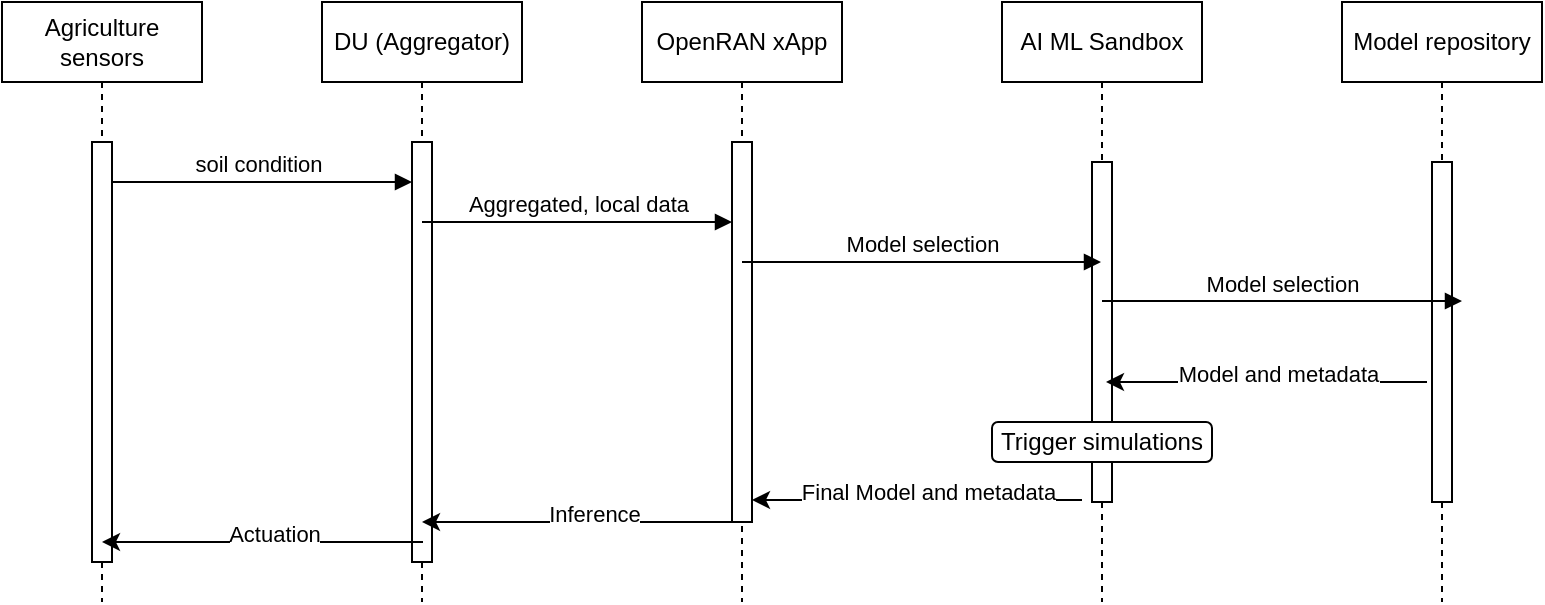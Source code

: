 <mxfile version="24.0.8" type="github">
  <diagram name="Page-1" id="2YBvvXClWsGukQMizWep">
    <mxGraphModel dx="901" dy="405" grid="1" gridSize="10" guides="1" tooltips="1" connect="1" arrows="1" fold="1" page="1" pageScale="1" pageWidth="850" pageHeight="1100" math="0" shadow="0">
      <root>
        <mxCell id="0" />
        <mxCell id="1" parent="0" />
        <mxCell id="aM9ryv3xv72pqoxQDRHE-1" value="OpenRAN xApp" style="shape=umlLifeline;perimeter=lifelinePerimeter;whiteSpace=wrap;html=1;container=0;dropTarget=0;collapsible=0;recursiveResize=0;outlineConnect=0;portConstraint=eastwest;newEdgeStyle={&quot;edgeStyle&quot;:&quot;elbowEdgeStyle&quot;,&quot;elbow&quot;:&quot;vertical&quot;,&quot;curved&quot;:0,&quot;rounded&quot;:0};" parent="1" vertex="1">
          <mxGeometry x="450" y="80" width="100" height="300" as="geometry" />
        </mxCell>
        <mxCell id="aM9ryv3xv72pqoxQDRHE-2" value="" style="html=1;points=[];perimeter=orthogonalPerimeter;outlineConnect=0;targetShapes=umlLifeline;portConstraint=eastwest;newEdgeStyle={&quot;edgeStyle&quot;:&quot;elbowEdgeStyle&quot;,&quot;elbow&quot;:&quot;vertical&quot;,&quot;curved&quot;:0,&quot;rounded&quot;:0};" parent="aM9ryv3xv72pqoxQDRHE-1" vertex="1">
          <mxGeometry x="45" y="70" width="10" height="190" as="geometry" />
        </mxCell>
        <mxCell id="aM9ryv3xv72pqoxQDRHE-5" value="AI ML Sandbox" style="shape=umlLifeline;perimeter=lifelinePerimeter;whiteSpace=wrap;html=1;container=0;dropTarget=0;collapsible=0;recursiveResize=0;outlineConnect=0;portConstraint=eastwest;newEdgeStyle={&quot;edgeStyle&quot;:&quot;elbowEdgeStyle&quot;,&quot;elbow&quot;:&quot;vertical&quot;,&quot;curved&quot;:0,&quot;rounded&quot;:0};" parent="1" vertex="1">
          <mxGeometry x="630" y="80" width="100" height="300" as="geometry" />
        </mxCell>
        <mxCell id="aM9ryv3xv72pqoxQDRHE-6" value="" style="html=1;points=[];perimeter=orthogonalPerimeter;outlineConnect=0;targetShapes=umlLifeline;portConstraint=eastwest;newEdgeStyle={&quot;edgeStyle&quot;:&quot;elbowEdgeStyle&quot;,&quot;elbow&quot;:&quot;vertical&quot;,&quot;curved&quot;:0,&quot;rounded&quot;:0};" parent="aM9ryv3xv72pqoxQDRHE-5" vertex="1">
          <mxGeometry x="45" y="80" width="10" height="170" as="geometry" />
        </mxCell>
        <mxCell id="aM9ryv3xv72pqoxQDRHE-7" value="soil condition" style="html=1;verticalAlign=bottom;endArrow=block;edgeStyle=elbowEdgeStyle;elbow=horizontal;curved=0;rounded=0;" parent="1" target="FrFOZyWIwbjSDhvT_c3g-10" edge="1">
          <mxGeometry relative="1" as="geometry">
            <mxPoint x="180" y="170" as="sourcePoint" />
            <Array as="points">
              <mxPoint x="265" y="170" />
            </Array>
            <mxPoint x="350" y="170" as="targetPoint" />
          </mxGeometry>
        </mxCell>
        <mxCell id="FrFOZyWIwbjSDhvT_c3g-1" value="Model repository" style="shape=umlLifeline;perimeter=lifelinePerimeter;whiteSpace=wrap;html=1;container=0;dropTarget=0;collapsible=0;recursiveResize=0;outlineConnect=0;portConstraint=eastwest;newEdgeStyle={&quot;edgeStyle&quot;:&quot;elbowEdgeStyle&quot;,&quot;elbow&quot;:&quot;vertical&quot;,&quot;curved&quot;:0,&quot;rounded&quot;:0};" vertex="1" parent="1">
          <mxGeometry x="800" y="80" width="100" height="300" as="geometry" />
        </mxCell>
        <mxCell id="FrFOZyWIwbjSDhvT_c3g-2" value="" style="html=1;points=[];perimeter=orthogonalPerimeter;outlineConnect=0;targetShapes=umlLifeline;portConstraint=eastwest;newEdgeStyle={&quot;edgeStyle&quot;:&quot;elbowEdgeStyle&quot;,&quot;elbow&quot;:&quot;vertical&quot;,&quot;curved&quot;:0,&quot;rounded&quot;:0};" vertex="1" parent="FrFOZyWIwbjSDhvT_c3g-1">
          <mxGeometry x="45" y="80" width="10" height="170" as="geometry" />
        </mxCell>
        <mxCell id="FrFOZyWIwbjSDhvT_c3g-5" value="Agriculture sensors" style="shape=umlLifeline;perimeter=lifelinePerimeter;whiteSpace=wrap;html=1;container=0;dropTarget=0;collapsible=0;recursiveResize=0;outlineConnect=0;portConstraint=eastwest;newEdgeStyle={&quot;edgeStyle&quot;:&quot;elbowEdgeStyle&quot;,&quot;elbow&quot;:&quot;vertical&quot;,&quot;curved&quot;:0,&quot;rounded&quot;:0};" vertex="1" parent="1">
          <mxGeometry x="130" y="80" width="100" height="300" as="geometry" />
        </mxCell>
        <mxCell id="FrFOZyWIwbjSDhvT_c3g-6" value="" style="html=1;points=[];perimeter=orthogonalPerimeter;outlineConnect=0;targetShapes=umlLifeline;portConstraint=eastwest;newEdgeStyle={&quot;edgeStyle&quot;:&quot;elbowEdgeStyle&quot;,&quot;elbow&quot;:&quot;vertical&quot;,&quot;curved&quot;:0,&quot;rounded&quot;:0};" vertex="1" parent="FrFOZyWIwbjSDhvT_c3g-5">
          <mxGeometry x="45" y="70" width="10" height="210" as="geometry" />
        </mxCell>
        <mxCell id="FrFOZyWIwbjSDhvT_c3g-9" value="DU (Aggregator)" style="shape=umlLifeline;perimeter=lifelinePerimeter;whiteSpace=wrap;html=1;container=0;dropTarget=0;collapsible=0;recursiveResize=0;outlineConnect=0;portConstraint=eastwest;newEdgeStyle={&quot;edgeStyle&quot;:&quot;elbowEdgeStyle&quot;,&quot;elbow&quot;:&quot;vertical&quot;,&quot;curved&quot;:0,&quot;rounded&quot;:0};" vertex="1" parent="1">
          <mxGeometry x="290" y="80" width="100" height="300" as="geometry" />
        </mxCell>
        <mxCell id="FrFOZyWIwbjSDhvT_c3g-10" value="" style="html=1;points=[];perimeter=orthogonalPerimeter;outlineConnect=0;targetShapes=umlLifeline;portConstraint=eastwest;newEdgeStyle={&quot;edgeStyle&quot;:&quot;elbowEdgeStyle&quot;,&quot;elbow&quot;:&quot;vertical&quot;,&quot;curved&quot;:0,&quot;rounded&quot;:0};" vertex="1" parent="FrFOZyWIwbjSDhvT_c3g-9">
          <mxGeometry x="45" y="70" width="10" height="210" as="geometry" />
        </mxCell>
        <mxCell id="FrFOZyWIwbjSDhvT_c3g-11" value="Aggregated, local data" style="html=1;verticalAlign=bottom;endArrow=block;edgeStyle=elbowEdgeStyle;elbow=vertical;curved=0;rounded=0;" edge="1" parent="1">
          <mxGeometry relative="1" as="geometry">
            <mxPoint x="340" y="190" as="sourcePoint" />
            <Array as="points">
              <mxPoint x="425" y="190" />
            </Array>
            <mxPoint x="495" y="190" as="targetPoint" />
          </mxGeometry>
        </mxCell>
        <mxCell id="FrFOZyWIwbjSDhvT_c3g-15" value="Model selection" style="html=1;verticalAlign=bottom;endArrow=block;edgeStyle=elbowEdgeStyle;elbow=vertical;curved=0;rounded=0;" edge="1" parent="1" target="aM9ryv3xv72pqoxQDRHE-5">
          <mxGeometry relative="1" as="geometry">
            <mxPoint x="500" y="210" as="sourcePoint" />
            <Array as="points">
              <mxPoint x="585" y="210" />
            </Array>
            <mxPoint x="655" y="210" as="targetPoint" />
          </mxGeometry>
        </mxCell>
        <mxCell id="FrFOZyWIwbjSDhvT_c3g-16" value="Model selection" style="html=1;verticalAlign=bottom;endArrow=block;edgeStyle=elbowEdgeStyle;elbow=vertical;curved=0;rounded=0;" edge="1" parent="1">
          <mxGeometry relative="1" as="geometry">
            <mxPoint x="680" y="229.5" as="sourcePoint" />
            <Array as="points">
              <mxPoint x="765" y="229.5" />
            </Array>
            <mxPoint x="860" y="229.5" as="targetPoint" />
          </mxGeometry>
        </mxCell>
        <mxCell id="FrFOZyWIwbjSDhvT_c3g-17" value="" style="endArrow=classic;html=1;rounded=0;" edge="1" parent="1">
          <mxGeometry width="50" height="50" relative="1" as="geometry">
            <mxPoint x="842.5" y="270" as="sourcePoint" />
            <mxPoint x="682" y="270" as="targetPoint" />
          </mxGeometry>
        </mxCell>
        <mxCell id="FrFOZyWIwbjSDhvT_c3g-18" value="Model and metadata" style="edgeLabel;html=1;align=center;verticalAlign=middle;resizable=0;points=[];" vertex="1" connectable="0" parent="FrFOZyWIwbjSDhvT_c3g-17">
          <mxGeometry x="0.153" y="-4" relative="1" as="geometry">
            <mxPoint x="18" as="offset" />
          </mxGeometry>
        </mxCell>
        <mxCell id="FrFOZyWIwbjSDhvT_c3g-19" value="Trigger simulations" style="rounded=1;whiteSpace=wrap;html=1;" vertex="1" parent="1">
          <mxGeometry x="625" y="290" width="110" height="20" as="geometry" />
        </mxCell>
        <mxCell id="FrFOZyWIwbjSDhvT_c3g-20" value="" style="endArrow=classic;html=1;rounded=0;" edge="1" parent="1">
          <mxGeometry width="50" height="50" relative="1" as="geometry">
            <mxPoint x="670" y="329" as="sourcePoint" />
            <mxPoint x="505" y="329" as="targetPoint" />
          </mxGeometry>
        </mxCell>
        <mxCell id="FrFOZyWIwbjSDhvT_c3g-21" value="Final Model and metadata" style="edgeLabel;html=1;align=center;verticalAlign=middle;resizable=0;points=[];" vertex="1" connectable="0" parent="FrFOZyWIwbjSDhvT_c3g-20">
          <mxGeometry x="0.153" y="-4" relative="1" as="geometry">
            <mxPoint x="18" as="offset" />
          </mxGeometry>
        </mxCell>
        <mxCell id="FrFOZyWIwbjSDhvT_c3g-22" value="" style="endArrow=classic;html=1;rounded=0;" edge="1" parent="1">
          <mxGeometry width="50" height="50" relative="1" as="geometry">
            <mxPoint x="500.5" y="340" as="sourcePoint" />
            <mxPoint x="340" y="340" as="targetPoint" />
          </mxGeometry>
        </mxCell>
        <mxCell id="FrFOZyWIwbjSDhvT_c3g-23" value="Inference" style="edgeLabel;html=1;align=center;verticalAlign=middle;resizable=0;points=[];" vertex="1" connectable="0" parent="FrFOZyWIwbjSDhvT_c3g-22">
          <mxGeometry x="0.153" y="-4" relative="1" as="geometry">
            <mxPoint x="18" as="offset" />
          </mxGeometry>
        </mxCell>
        <mxCell id="FrFOZyWIwbjSDhvT_c3g-24" value="" style="endArrow=classic;html=1;rounded=0;" edge="1" parent="1">
          <mxGeometry width="50" height="50" relative="1" as="geometry">
            <mxPoint x="340.5" y="350" as="sourcePoint" />
            <mxPoint x="180" y="350" as="targetPoint" />
          </mxGeometry>
        </mxCell>
        <mxCell id="FrFOZyWIwbjSDhvT_c3g-25" value="Actuation" style="edgeLabel;html=1;align=center;verticalAlign=middle;resizable=0;points=[];" vertex="1" connectable="0" parent="FrFOZyWIwbjSDhvT_c3g-24">
          <mxGeometry x="0.153" y="-4" relative="1" as="geometry">
            <mxPoint x="18" as="offset" />
          </mxGeometry>
        </mxCell>
      </root>
    </mxGraphModel>
  </diagram>
</mxfile>
